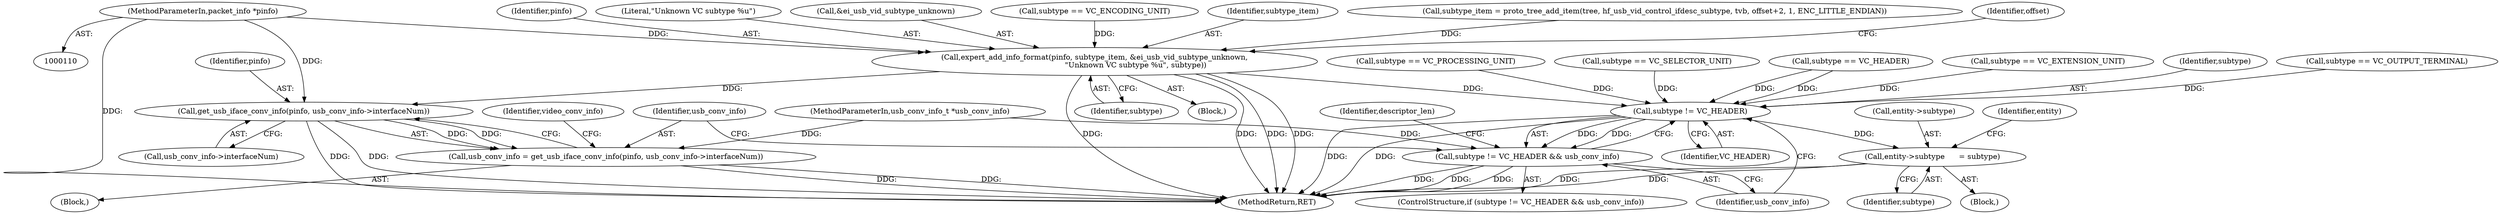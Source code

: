digraph "0_wireshark_2cb5985bf47bdc8bea78d28483ed224abdd33dc6_2@pointer" {
"1000114" [label="(MethodParameterIn,packet_info *pinfo)"];
"1000430" [label="(Call,expert_add_info_format(pinfo, subtype_item, &ei_usb_vid_subtype_unknown,\n                                   \"Unknown VC subtype %u\", subtype))"];
"1000461" [label="(Call,subtype != VC_HEADER)"];
"1000460" [label="(Call,subtype != VC_HEADER && usb_conv_info)"];
"1000538" [label="(Call,entity->subtype      = subtype)"];
"1000468" [label="(Call,get_usb_iface_conv_info(pinfo, usb_conv_info->interfaceNum))"];
"1000466" [label="(Call,usb_conv_info = get_usb_iface_conv_info(pinfo, usb_conv_info->interfaceNum))"];
"1000388" [label="(Call,subtype == VC_PROCESSING_UNIT)"];
"1000439" [label="(Identifier,offset)"];
"1000469" [label="(Identifier,pinfo)"];
"1000556" [label="(MethodReturn,RET)"];
"1000539" [label="(Call,entity->subtype)"];
"1000555" [label="(Identifier,descriptor_len)"];
"1000461" [label="(Call,subtype != VC_HEADER)"];
"1000538" [label="(Call,entity->subtype      = subtype)"];
"1000400" [label="(Call,subtype == VC_SELECTOR_UNIT)"];
"1000201" [label="(Call,subtype == VC_HEADER)"];
"1000436" [label="(Identifier,subtype)"];
"1000463" [label="(Identifier,VC_HEADER)"];
"1000431" [label="(Identifier,pinfo)"];
"1000465" [label="(Block,)"];
"1000430" [label="(Call,expert_add_info_format(pinfo, subtype_item, &ei_usb_vid_subtype_unknown,\n                                   \"Unknown VC subtype %u\", subtype))"];
"1000468" [label="(Call,get_usb_iface_conv_info(pinfo, usb_conv_info->interfaceNum))"];
"1000412" [label="(Call,subtype == VC_EXTENSION_UNIT)"];
"1000462" [label="(Identifier,subtype)"];
"1000114" [label="(MethodParameterIn,packet_info *pinfo)"];
"1000362" [label="(Call,subtype == VC_OUTPUT_TERMINAL)"];
"1000435" [label="(Literal,\"Unknown VC subtype %u\")"];
"1000433" [label="(Call,&ei_usb_vid_subtype_unknown)"];
"1000464" [label="(Identifier,usb_conv_info)"];
"1000470" [label="(Call,usb_conv_info->interfaceNum)"];
"1000466" [label="(Call,usb_conv_info = get_usb_iface_conv_info(pinfo, usb_conv_info->interfaceNum))"];
"1000459" [label="(ControlStructure,if (subtype != VC_HEADER && usb_conv_info))"];
"1000467" [label="(Identifier,usb_conv_info)"];
"1000545" [label="(Identifier,entity)"];
"1000474" [label="(Identifier,video_conv_info)"];
"1000527" [label="(Block,)"];
"1000460" [label="(Call,subtype != VC_HEADER && usb_conv_info)"];
"1000115" [label="(MethodParameterIn,usb_conv_info_t *usb_conv_info)"];
"1000424" [label="(Call,subtype == VC_ENCODING_UNIT)"];
"1000542" [label="(Identifier,subtype)"];
"1000432" [label="(Identifier,subtype_item)"];
"1000429" [label="(Block,)"];
"1000186" [label="(Call,subtype_item = proto_tree_add_item(tree, hf_usb_vid_control_ifdesc_subtype, tvb, offset+2, 1, ENC_LITTLE_ENDIAN))"];
"1000114" -> "1000110"  [label="AST: "];
"1000114" -> "1000556"  [label="DDG: "];
"1000114" -> "1000430"  [label="DDG: "];
"1000114" -> "1000468"  [label="DDG: "];
"1000430" -> "1000429"  [label="AST: "];
"1000430" -> "1000436"  [label="CFG: "];
"1000431" -> "1000430"  [label="AST: "];
"1000432" -> "1000430"  [label="AST: "];
"1000433" -> "1000430"  [label="AST: "];
"1000435" -> "1000430"  [label="AST: "];
"1000436" -> "1000430"  [label="AST: "];
"1000439" -> "1000430"  [label="CFG: "];
"1000430" -> "1000556"  [label="DDG: "];
"1000430" -> "1000556"  [label="DDG: "];
"1000430" -> "1000556"  [label="DDG: "];
"1000430" -> "1000556"  [label="DDG: "];
"1000186" -> "1000430"  [label="DDG: "];
"1000424" -> "1000430"  [label="DDG: "];
"1000430" -> "1000461"  [label="DDG: "];
"1000430" -> "1000468"  [label="DDG: "];
"1000461" -> "1000460"  [label="AST: "];
"1000461" -> "1000463"  [label="CFG: "];
"1000462" -> "1000461"  [label="AST: "];
"1000463" -> "1000461"  [label="AST: "];
"1000464" -> "1000461"  [label="CFG: "];
"1000460" -> "1000461"  [label="CFG: "];
"1000461" -> "1000556"  [label="DDG: "];
"1000461" -> "1000556"  [label="DDG: "];
"1000461" -> "1000460"  [label="DDG: "];
"1000461" -> "1000460"  [label="DDG: "];
"1000388" -> "1000461"  [label="DDG: "];
"1000400" -> "1000461"  [label="DDG: "];
"1000412" -> "1000461"  [label="DDG: "];
"1000362" -> "1000461"  [label="DDG: "];
"1000201" -> "1000461"  [label="DDG: "];
"1000201" -> "1000461"  [label="DDG: "];
"1000461" -> "1000538"  [label="DDG: "];
"1000460" -> "1000459"  [label="AST: "];
"1000460" -> "1000464"  [label="CFG: "];
"1000464" -> "1000460"  [label="AST: "];
"1000467" -> "1000460"  [label="CFG: "];
"1000555" -> "1000460"  [label="CFG: "];
"1000460" -> "1000556"  [label="DDG: "];
"1000460" -> "1000556"  [label="DDG: "];
"1000460" -> "1000556"  [label="DDG: "];
"1000115" -> "1000460"  [label="DDG: "];
"1000538" -> "1000527"  [label="AST: "];
"1000538" -> "1000542"  [label="CFG: "];
"1000539" -> "1000538"  [label="AST: "];
"1000542" -> "1000538"  [label="AST: "];
"1000545" -> "1000538"  [label="CFG: "];
"1000538" -> "1000556"  [label="DDG: "];
"1000538" -> "1000556"  [label="DDG: "];
"1000468" -> "1000466"  [label="AST: "];
"1000468" -> "1000470"  [label="CFG: "];
"1000469" -> "1000468"  [label="AST: "];
"1000470" -> "1000468"  [label="AST: "];
"1000466" -> "1000468"  [label="CFG: "];
"1000468" -> "1000556"  [label="DDG: "];
"1000468" -> "1000556"  [label="DDG: "];
"1000468" -> "1000466"  [label="DDG: "];
"1000468" -> "1000466"  [label="DDG: "];
"1000466" -> "1000465"  [label="AST: "];
"1000467" -> "1000466"  [label="AST: "];
"1000474" -> "1000466"  [label="CFG: "];
"1000466" -> "1000556"  [label="DDG: "];
"1000466" -> "1000556"  [label="DDG: "];
"1000115" -> "1000466"  [label="DDG: "];
}
